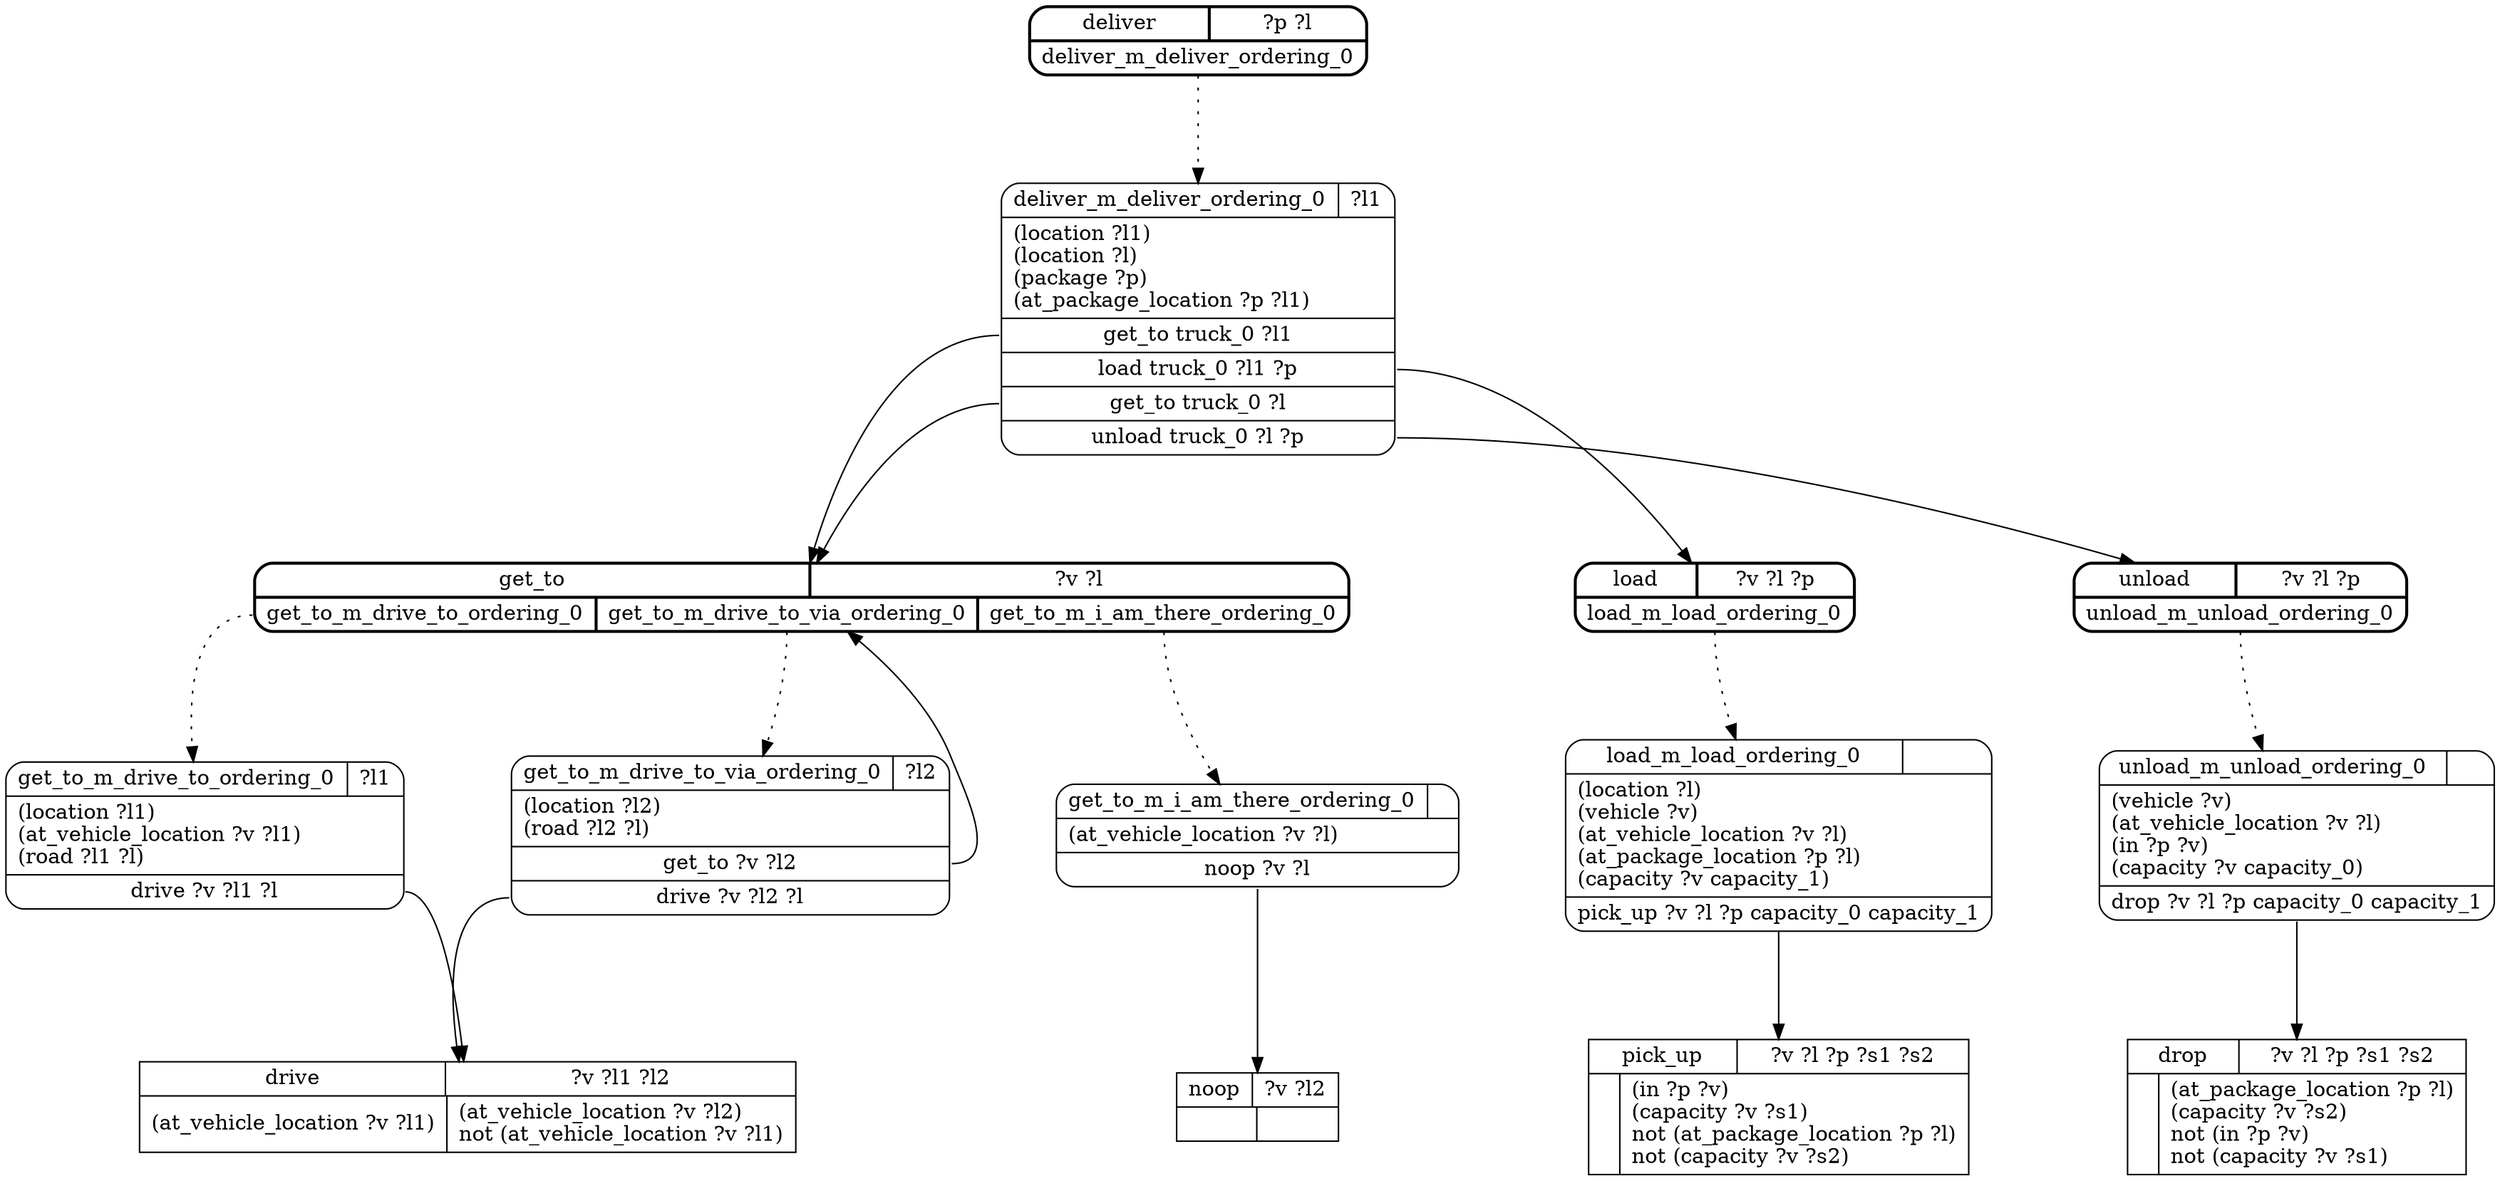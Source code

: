 // Generated by Hype
digraph "domain_htn" {
  nodesep=1
  ranksep=1
  // Operators
  node [shape=record]
  "drive" [
    label="{{\N|?v ?l1 ?l2}|{(at_vehicle_location ?v ?l1)\l|(at_vehicle_location ?v ?l2)\lnot (at_vehicle_location ?v ?l1)\l}}"
  ]
  "noop" [
    label="{{\N|?v ?l2}|{|}}"
  ]
  "pick_up" [
    label="{{\N|?v ?l ?p ?s1 ?s2}|{|(in ?p ?v)\l(capacity ?v ?s1)\lnot (at_package_location ?p ?l)\lnot (capacity ?v ?s2)\l}}"
  ]
  "drop" [
    label="{{\N|?v ?l ?p ?s1 ?s2}|{|(at_package_location ?p ?l)\l(capacity ?v ?s2)\lnot (in ?p ?v)\lnot (capacity ?v ?s1)\l}}"
  ]
  // Methods
  node [shape=Mrecord]
  "deliver" [
    style=bold
    label="{{\N|?p ?l}|{<0>deliver_m_deliver_ordering_0}}"
  ]
  "deliver_m_deliver_ordering_0" [
    label="{{\N|?l1}|(location ?l1)\l(location ?l)\l(package ?p)\l(at_package_location ?p ?l1)\l|<0>get_to truck_0 ?l1|<1>load truck_0 ?l1 ?p|<2>get_to truck_0 ?l|<3>unload truck_0 ?l ?p}"
  ]
  "deliver":0 -> "deliver_m_deliver_ordering_0" [style=dotted]
  "deliver_m_deliver_ordering_0":0 -> "get_to"
  "deliver_m_deliver_ordering_0":1 -> "load"
  "deliver_m_deliver_ordering_0":2 -> "get_to"
  "deliver_m_deliver_ordering_0":3 -> "unload"
  "get_to" [
    style=bold
    label="{{\N|?v ?l}|{<0>get_to_m_drive_to_ordering_0|<1>get_to_m_drive_to_via_ordering_0|<2>get_to_m_i_am_there_ordering_0}}"
  ]
  "get_to_m_drive_to_ordering_0" [
    label="{{\N|?l1}|(location ?l1)\l(at_vehicle_location ?v ?l1)\l(road ?l1 ?l)\l|<0>drive ?v ?l1 ?l}"
  ]
  "get_to":0 -> "get_to_m_drive_to_ordering_0" [style=dotted]
  "get_to_m_drive_to_ordering_0":0 -> "drive"
  "get_to_m_drive_to_via_ordering_0" [
    label="{{\N|?l2}|(location ?l2)\l(road ?l2 ?l)\l|<0>get_to ?v ?l2|<1>drive ?v ?l2 ?l}"
  ]
  "get_to":1 -> "get_to_m_drive_to_via_ordering_0" [style=dotted]
  "get_to_m_drive_to_via_ordering_0":0 -> "get_to"
  "get_to_m_drive_to_via_ordering_0":1 -> "drive"
  "get_to_m_i_am_there_ordering_0" [
    label="{{\N|}|(at_vehicle_location ?v ?l)\l|<0>noop ?v ?l}"
  ]
  "get_to":2 -> "get_to_m_i_am_there_ordering_0" [style=dotted]
  "get_to_m_i_am_there_ordering_0":0 -> "noop"
  "load" [
    style=bold
    label="{{\N|?v ?l ?p}|{<0>load_m_load_ordering_0}}"
  ]
  "load_m_load_ordering_0" [
    label="{{\N|}|(location ?l)\l(vehicle ?v)\l(at_vehicle_location ?v ?l)\l(at_package_location ?p ?l)\l(capacity ?v capacity_1)\l|<0>pick_up ?v ?l ?p capacity_0 capacity_1}"
  ]
  "load":0 -> "load_m_load_ordering_0" [style=dotted]
  "load_m_load_ordering_0":0 -> "pick_up"
  "unload" [
    style=bold
    label="{{\N|?v ?l ?p}|{<0>unload_m_unload_ordering_0}}"
  ]
  "unload_m_unload_ordering_0" [
    label="{{\N|}|(vehicle ?v)\l(at_vehicle_location ?v ?l)\l(in ?p ?v)\l(capacity ?v capacity_0)\l|<0>drop ?v ?l ?p capacity_0 capacity_1}"
  ]
  "unload":0 -> "unload_m_unload_ordering_0" [style=dotted]
  "unload_m_unload_ordering_0":0 -> "drop"
}